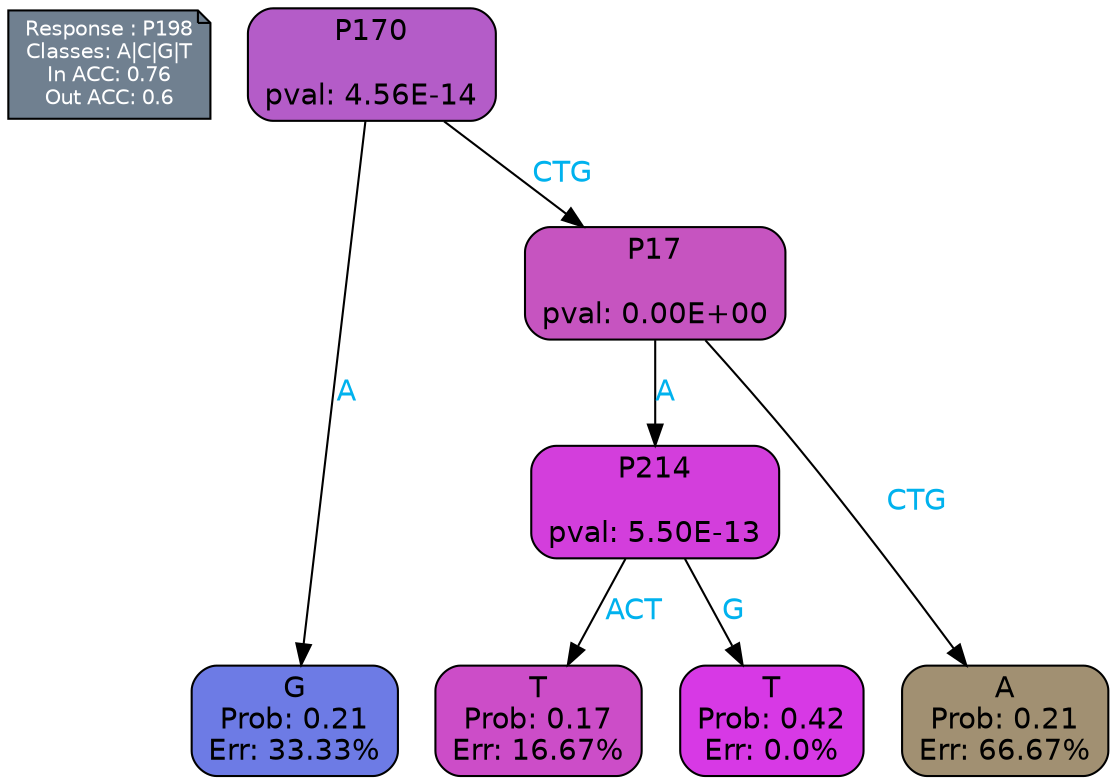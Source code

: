 digraph Tree {
node [shape=box, style="filled, rounded", color="black", fontname=helvetica] ;
graph [ranksep=equally, splines=polylines, bgcolor=transparent, dpi=600] ;
edge [fontname=helvetica] ;
LEGEND [label="Response : P198
Classes: A|C|G|T
In ACC: 0.76
Out ACC: 0.6
",shape=note,align=left,style=filled,fillcolor="slategray",fontcolor="white",fontsize=10];1 [label="P170

pval: 4.56E-14", fillcolor="#b45cc8"] ;
2 [label="G
Prob: 0.21
Err: 33.33%", fillcolor="#6d7be5"] ;
3 [label="P17

pval: 0.00E+00", fillcolor="#c654c0"] ;
4 [label="P214

pval: 5.50E-13", fillcolor="#d33edc"] ;
5 [label="T
Prob: 0.17
Err: 16.67%", fillcolor="#cc4dc8"] ;
6 [label="T
Prob: 0.42
Err: 0.0%", fillcolor="#d739e5"] ;
7 [label="A
Prob: 0.21
Err: 66.67%", fillcolor="#a19072"] ;
1 -> 2 [label="A",fontcolor=deepskyblue2] ;
1 -> 3 [label="CTG",fontcolor=deepskyblue2] ;
3 -> 4 [label="A",fontcolor=deepskyblue2] ;
3 -> 7 [label="CTG",fontcolor=deepskyblue2] ;
4 -> 5 [label="ACT",fontcolor=deepskyblue2] ;
4 -> 6 [label="G",fontcolor=deepskyblue2] ;
{rank = same; 2;5;6;7;}{rank = same; LEGEND;1;}}